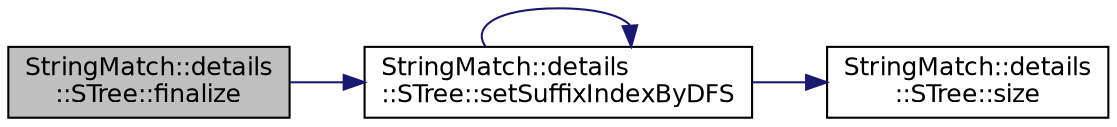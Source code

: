 digraph "StringMatch::details::STree::finalize"
{
 // INTERACTIVE_SVG=YES
 // LATEX_PDF_SIZE
  edge [fontname="Helvetica",fontsize="12",labelfontname="Helvetica",labelfontsize="12"];
  node [fontname="Helvetica",fontsize="12",shape=record];
  rankdir="LR";
  Node1 [label="StringMatch::details\l::STree::finalize",height=0.2,width=0.4,color="black", fillcolor="grey75", style="filled", fontcolor="black",tooltip=" "];
  Node1 -> Node2 [color="midnightblue",fontsize="12",style="solid",fontname="Helvetica"];
  Node2 [label="StringMatch::details\l::STree::setSuffixIndexByDFS",height=0.2,width=0.4,color="black", fillcolor="white", style="filled",URL="$a00885.html#aea12bfe14baa0169ebf89773960e1fbd",tooltip=" "];
  Node2 -> Node2 [color="midnightblue",fontsize="12",style="solid",fontname="Helvetica"];
  Node2 -> Node3 [color="midnightblue",fontsize="12",style="solid",fontname="Helvetica"];
  Node3 [label="StringMatch::details\l::STree::size",height=0.2,width=0.4,color="black", fillcolor="white", style="filled",URL="$a00885.html#a163d18dcc91683fb4a15c1c39d551bcb",tooltip=" "];
}
